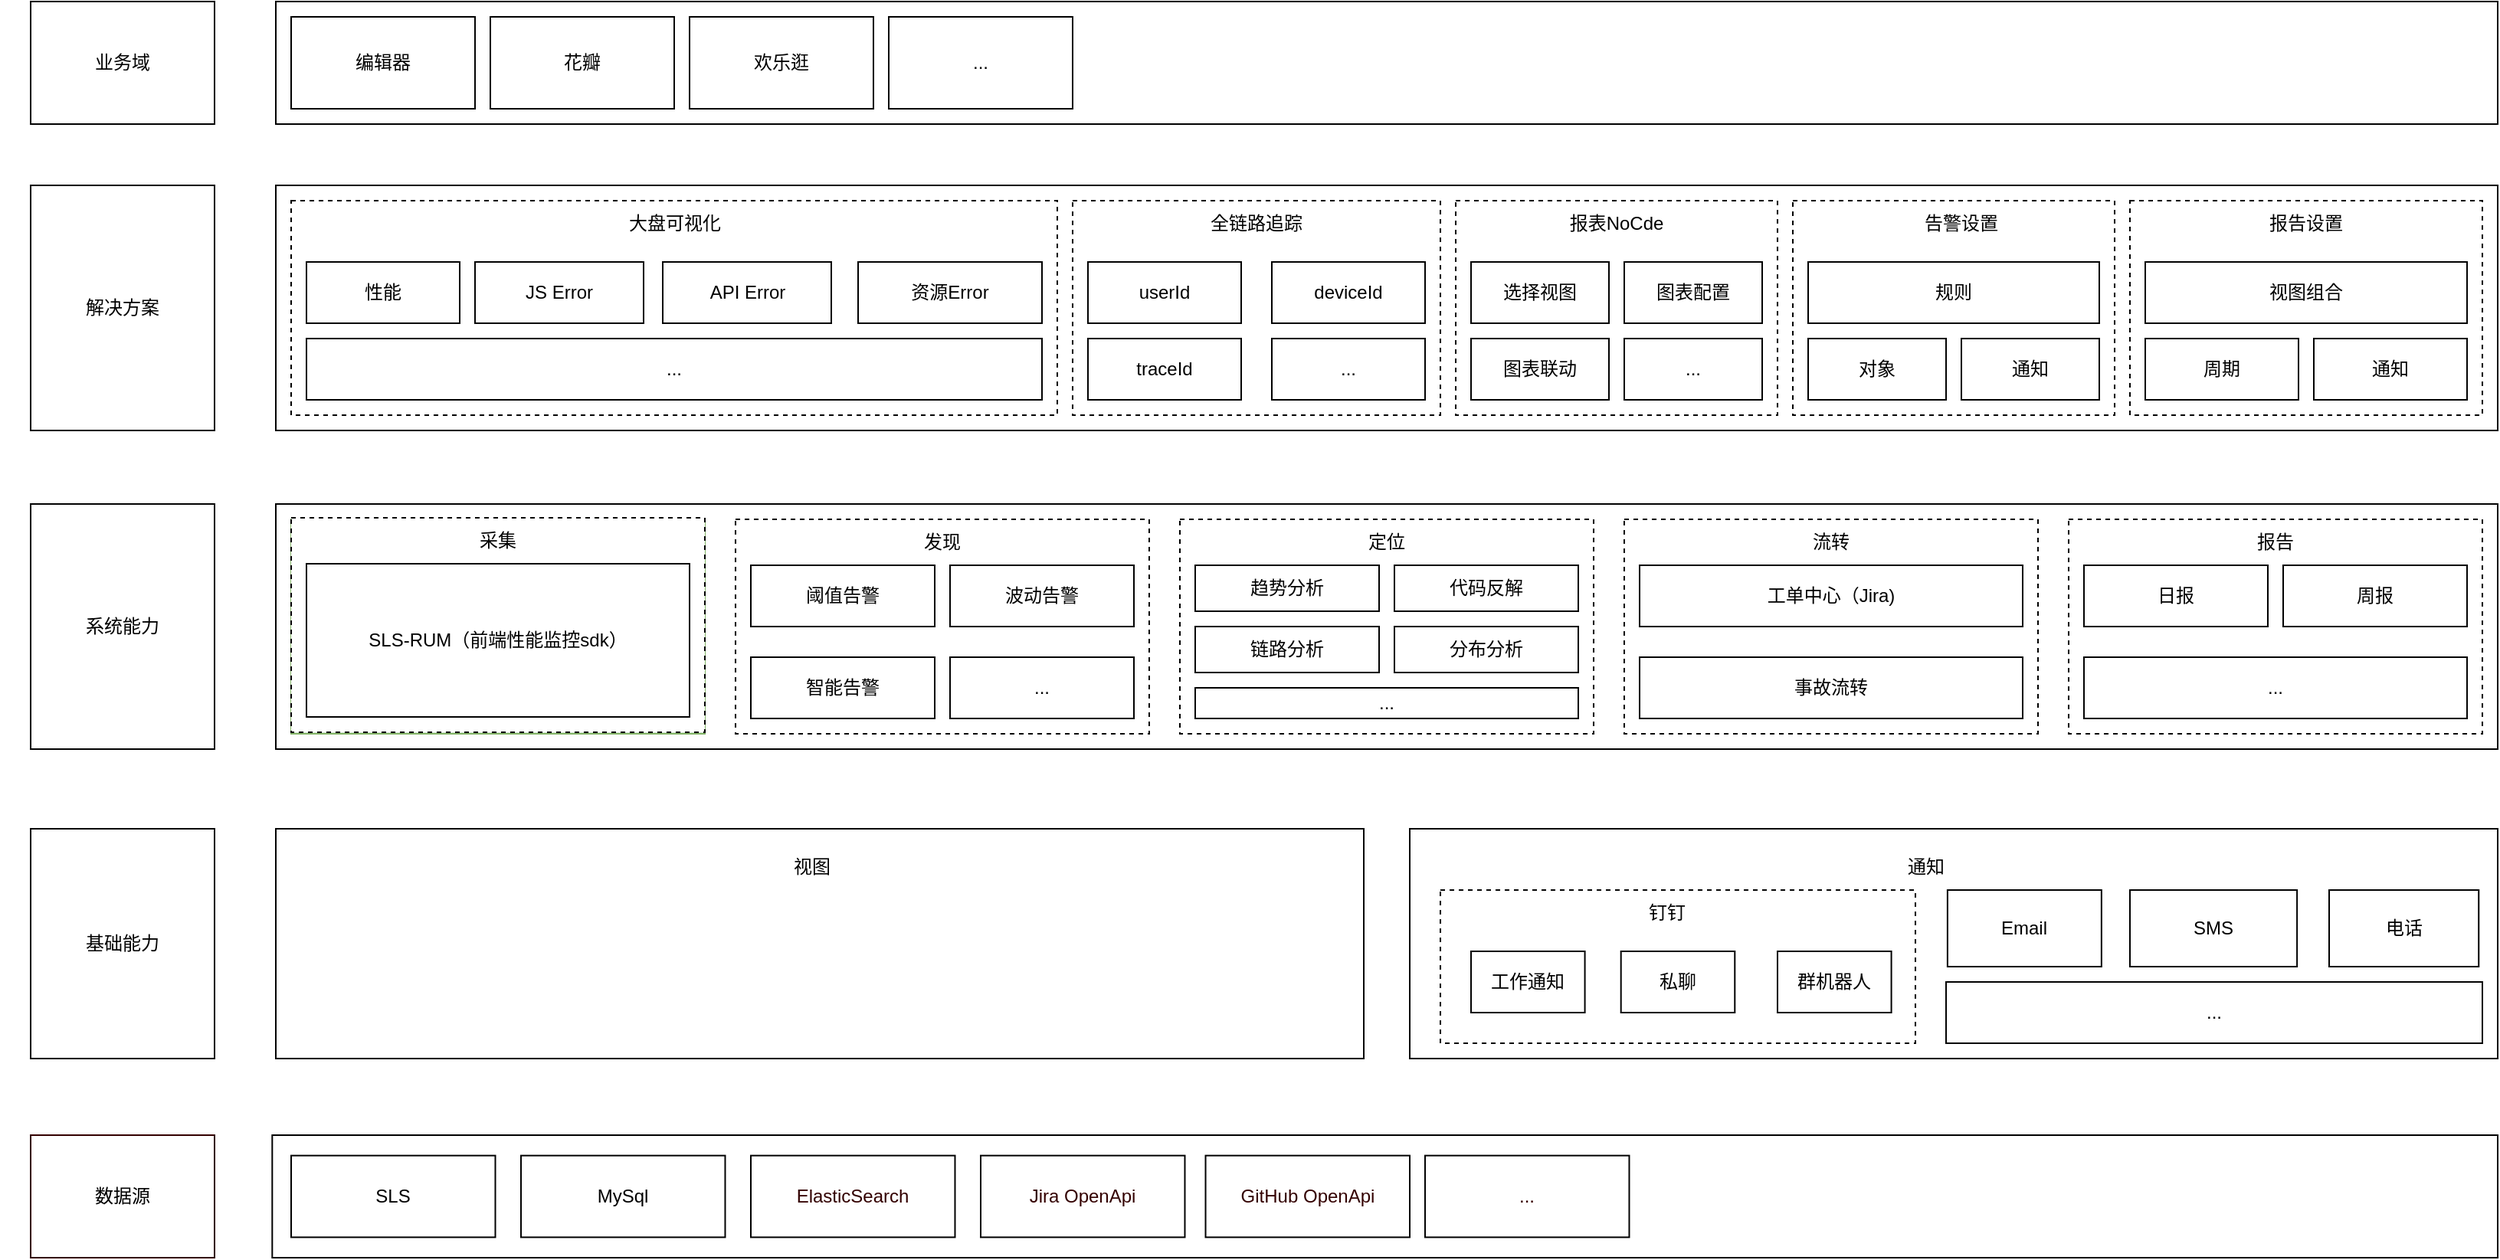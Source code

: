 <mxfile version="21.1.8" type="github">
  <diagram name="第 1 页" id="dGNZL8i-ddtaKk-ClNdq">
    <mxGraphModel dx="1987" dy="1027" grid="1" gridSize="10" guides="1" tooltips="1" connect="1" arrows="1" fold="1" page="1" pageScale="1" pageWidth="1600" pageHeight="1200" background="none" math="0" shadow="0">
      <root>
        <mxCell id="0" />
        <mxCell id="1" parent="0" />
        <mxCell id="7nSuKPrInUCEftZ7_m8U-8" value="基础能力" style="rounded=0;whiteSpace=wrap;html=1;" vertex="1" parent="1">
          <mxGeometry x="90" y="880" width="120" height="150" as="geometry" />
        </mxCell>
        <mxCell id="7nSuKPrInUCEftZ7_m8U-30" value="" style="group" vertex="1" connectable="0" parent="1">
          <mxGeometry x="250" y="880" width="710" height="150" as="geometry" />
        </mxCell>
        <mxCell id="7nSuKPrInUCEftZ7_m8U-9" value="" style="rounded=0;whiteSpace=wrap;html=1;" vertex="1" parent="7nSuKPrInUCEftZ7_m8U-30">
          <mxGeometry width="710" height="150" as="geometry" />
        </mxCell>
        <mxCell id="7nSuKPrInUCEftZ7_m8U-29" value="视图" style="text;html=1;strokeColor=none;fillColor=none;align=center;verticalAlign=middle;whiteSpace=wrap;rounded=0;" vertex="1" parent="7nSuKPrInUCEftZ7_m8U-30">
          <mxGeometry x="315.556" y="10" width="67.619" height="30" as="geometry" />
        </mxCell>
        <mxCell id="7nSuKPrInUCEftZ7_m8U-63" value="" style="group" vertex="1" connectable="0" parent="1">
          <mxGeometry x="990" y="880" width="710" height="150" as="geometry" />
        </mxCell>
        <mxCell id="7nSuKPrInUCEftZ7_m8U-71" value="" style="group" vertex="1" connectable="0" parent="7nSuKPrInUCEftZ7_m8U-63">
          <mxGeometry width="710" height="150" as="geometry" />
        </mxCell>
        <mxCell id="7nSuKPrInUCEftZ7_m8U-33" value="" style="rounded=0;whiteSpace=wrap;html=1;" vertex="1" parent="7nSuKPrInUCEftZ7_m8U-71">
          <mxGeometry width="710" height="150" as="geometry" />
        </mxCell>
        <mxCell id="7nSuKPrInUCEftZ7_m8U-34" value="通知" style="text;html=1;strokeColor=none;fillColor=none;align=center;verticalAlign=middle;whiteSpace=wrap;rounded=0;" vertex="1" parent="7nSuKPrInUCEftZ7_m8U-71">
          <mxGeometry x="299.997" y="10" width="74.286" height="30" as="geometry" />
        </mxCell>
        <mxCell id="7nSuKPrInUCEftZ7_m8U-35" value="" style="rounded=0;whiteSpace=wrap;html=1;dashed=1;" vertex="1" parent="7nSuKPrInUCEftZ7_m8U-71">
          <mxGeometry x="20" y="40" width="310" height="100" as="geometry" />
        </mxCell>
        <mxCell id="7nSuKPrInUCEftZ7_m8U-36" value="钉钉" style="text;html=1;strokeColor=none;fillColor=none;align=center;verticalAlign=middle;whiteSpace=wrap;rounded=0;" vertex="1" parent="7nSuKPrInUCEftZ7_m8U-71">
          <mxGeometry x="131.43" y="40" width="74.286" height="30" as="geometry" />
        </mxCell>
        <mxCell id="7nSuKPrInUCEftZ7_m8U-37" value="工作通知" style="rounded=0;whiteSpace=wrap;html=1;" vertex="1" parent="7nSuKPrInUCEftZ7_m8U-71">
          <mxGeometry x="40" y="80" width="74.29" height="40" as="geometry" />
        </mxCell>
        <mxCell id="7nSuKPrInUCEftZ7_m8U-38" value="私聊" style="rounded=0;whiteSpace=wrap;html=1;" vertex="1" parent="7nSuKPrInUCEftZ7_m8U-71">
          <mxGeometry x="137.85" y="80" width="74.29" height="40" as="geometry" />
        </mxCell>
        <mxCell id="7nSuKPrInUCEftZ7_m8U-39" value="群机器人" style="rounded=0;whiteSpace=wrap;html=1;" vertex="1" parent="7nSuKPrInUCEftZ7_m8U-71">
          <mxGeometry x="240" y="80" width="74.29" height="40" as="geometry" />
        </mxCell>
        <mxCell id="7nSuKPrInUCEftZ7_m8U-40" value="Email" style="rounded=0;whiteSpace=wrap;html=1;" vertex="1" parent="7nSuKPrInUCEftZ7_m8U-71">
          <mxGeometry x="350.95" y="40" width="100.48" height="50" as="geometry" />
        </mxCell>
        <mxCell id="7nSuKPrInUCEftZ7_m8U-41" value="SMS" style="rounded=0;whiteSpace=wrap;html=1;" vertex="1" parent="7nSuKPrInUCEftZ7_m8U-71">
          <mxGeometry x="470" y="40" width="109.05" height="50" as="geometry" />
        </mxCell>
        <mxCell id="7nSuKPrInUCEftZ7_m8U-42" value="电话" style="rounded=0;whiteSpace=wrap;html=1;" vertex="1" parent="7nSuKPrInUCEftZ7_m8U-71">
          <mxGeometry x="600" y="40" width="97.62" height="50" as="geometry" />
        </mxCell>
        <mxCell id="7nSuKPrInUCEftZ7_m8U-70" value="..." style="rounded=0;whiteSpace=wrap;html=1;" vertex="1" parent="7nSuKPrInUCEftZ7_m8U-71">
          <mxGeometry x="350" y="100" width="350" height="40" as="geometry" />
        </mxCell>
        <mxCell id="7nSuKPrInUCEftZ7_m8U-1" value="数据源" style="rounded=0;whiteSpace=wrap;html=1;strokeColor=#330000;strokeWidth=1;gradientColor=default;fillColor=none;" vertex="1" parent="1">
          <mxGeometry x="90" y="1080" width="120" height="80" as="geometry" />
        </mxCell>
        <mxCell id="7nSuKPrInUCEftZ7_m8U-163" value="" style="group" vertex="1" connectable="0" parent="1">
          <mxGeometry x="90" y="340" width="1610" height="80" as="geometry" />
        </mxCell>
        <mxCell id="7nSuKPrInUCEftZ7_m8U-20" value="业务域" style="rounded=0;whiteSpace=wrap;html=1;" vertex="1" parent="7nSuKPrInUCEftZ7_m8U-163">
          <mxGeometry width="120" height="80" as="geometry" />
        </mxCell>
        <mxCell id="7nSuKPrInUCEftZ7_m8U-21" value="" style="rounded=0;whiteSpace=wrap;html=1;" vertex="1" parent="7nSuKPrInUCEftZ7_m8U-163">
          <mxGeometry x="160" width="1450" height="80" as="geometry" />
        </mxCell>
        <mxCell id="7nSuKPrInUCEftZ7_m8U-164" value="编辑器" style="rounded=0;whiteSpace=wrap;html=1;" vertex="1" parent="7nSuKPrInUCEftZ7_m8U-163">
          <mxGeometry x="170" y="10" width="120" height="60" as="geometry" />
        </mxCell>
        <mxCell id="7nSuKPrInUCEftZ7_m8U-165" value="花瓣" style="rounded=0;whiteSpace=wrap;html=1;" vertex="1" parent="7nSuKPrInUCEftZ7_m8U-163">
          <mxGeometry x="300" y="10" width="120" height="60" as="geometry" />
        </mxCell>
        <mxCell id="7nSuKPrInUCEftZ7_m8U-166" value="欢乐逛" style="rounded=0;whiteSpace=wrap;html=1;" vertex="1" parent="7nSuKPrInUCEftZ7_m8U-163">
          <mxGeometry x="430" y="10" width="120" height="60" as="geometry" />
        </mxCell>
        <mxCell id="7nSuKPrInUCEftZ7_m8U-167" value="..." style="rounded=0;whiteSpace=wrap;html=1;" vertex="1" parent="7nSuKPrInUCEftZ7_m8U-163">
          <mxGeometry x="560" y="10" width="120" height="60" as="geometry" />
        </mxCell>
        <mxCell id="7nSuKPrInUCEftZ7_m8U-168" value="" style="group" vertex="1" connectable="0" parent="1">
          <mxGeometry x="70" y="460" width="1630" height="160" as="geometry" />
        </mxCell>
        <mxCell id="7nSuKPrInUCEftZ7_m8U-15" value="" style="group;dashed=1;" vertex="1" connectable="0" parent="7nSuKPrInUCEftZ7_m8U-168">
          <mxGeometry width="1630" height="160" as="geometry" />
        </mxCell>
        <mxCell id="7nSuKPrInUCEftZ7_m8U-17" value="" style="rounded=0;whiteSpace=wrap;html=1;" vertex="1" parent="7nSuKPrInUCEftZ7_m8U-15">
          <mxGeometry x="180" width="1450" height="160" as="geometry" />
        </mxCell>
        <mxCell id="7nSuKPrInUCEftZ7_m8U-101" value="" style="rounded=0;whiteSpace=wrap;html=1;dashed=1;" vertex="1" parent="7nSuKPrInUCEftZ7_m8U-15">
          <mxGeometry x="190" y="10" width="500" height="140" as="geometry" />
        </mxCell>
        <mxCell id="7nSuKPrInUCEftZ7_m8U-102" value="大盘可视化" style="text;html=1;strokeColor=none;fillColor=none;align=center;verticalAlign=middle;whiteSpace=wrap;rounded=0;" vertex="1" parent="7nSuKPrInUCEftZ7_m8U-15">
          <mxGeometry x="402.5" y="10" width="75" height="30" as="geometry" />
        </mxCell>
        <mxCell id="7nSuKPrInUCEftZ7_m8U-103" value="性能" style="rounded=0;whiteSpace=wrap;html=1;" vertex="1" parent="7nSuKPrInUCEftZ7_m8U-15">
          <mxGeometry x="200" y="50" width="100" height="40" as="geometry" />
        </mxCell>
        <mxCell id="7nSuKPrInUCEftZ7_m8U-104" value="JS Error" style="rounded=0;whiteSpace=wrap;html=1;" vertex="1" parent="7nSuKPrInUCEftZ7_m8U-15">
          <mxGeometry x="310" y="50" width="110" height="40" as="geometry" />
        </mxCell>
        <mxCell id="7nSuKPrInUCEftZ7_m8U-105" value="API Error" style="rounded=0;whiteSpace=wrap;html=1;" vertex="1" parent="7nSuKPrInUCEftZ7_m8U-15">
          <mxGeometry x="432.5" y="50" width="110" height="40" as="geometry" />
        </mxCell>
        <mxCell id="7nSuKPrInUCEftZ7_m8U-106" value="资源Error" style="rounded=0;whiteSpace=wrap;html=1;" vertex="1" parent="7nSuKPrInUCEftZ7_m8U-15">
          <mxGeometry x="560" y="50" width="120" height="40" as="geometry" />
        </mxCell>
        <mxCell id="7nSuKPrInUCEftZ7_m8U-108" value="..." style="rounded=0;whiteSpace=wrap;html=1;" vertex="1" parent="7nSuKPrInUCEftZ7_m8U-15">
          <mxGeometry x="200" y="100" width="480" height="40" as="geometry" />
        </mxCell>
        <mxCell id="7nSuKPrInUCEftZ7_m8U-109" value="" style="rounded=0;whiteSpace=wrap;html=1;dashed=1;" vertex="1" parent="7nSuKPrInUCEftZ7_m8U-15">
          <mxGeometry x="700" y="10" width="240" height="140" as="geometry" />
        </mxCell>
        <mxCell id="7nSuKPrInUCEftZ7_m8U-110" value="全链路追踪" style="text;html=1;strokeColor=none;fillColor=none;align=center;verticalAlign=middle;whiteSpace=wrap;rounded=0;" vertex="1" parent="7nSuKPrInUCEftZ7_m8U-15">
          <mxGeometry x="785" y="10" width="70" height="30" as="geometry" />
        </mxCell>
        <mxCell id="7nSuKPrInUCEftZ7_m8U-111" value="userId" style="rounded=0;whiteSpace=wrap;html=1;" vertex="1" parent="7nSuKPrInUCEftZ7_m8U-15">
          <mxGeometry x="710" y="50" width="100" height="40" as="geometry" />
        </mxCell>
        <mxCell id="7nSuKPrInUCEftZ7_m8U-112" value="deviceId" style="rounded=0;whiteSpace=wrap;html=1;" vertex="1" parent="7nSuKPrInUCEftZ7_m8U-15">
          <mxGeometry x="830" y="50" width="100" height="40" as="geometry" />
        </mxCell>
        <mxCell id="7nSuKPrInUCEftZ7_m8U-113" value="traceId" style="rounded=0;whiteSpace=wrap;html=1;" vertex="1" parent="7nSuKPrInUCEftZ7_m8U-15">
          <mxGeometry x="710" y="100" width="100" height="40" as="geometry" />
        </mxCell>
        <mxCell id="7nSuKPrInUCEftZ7_m8U-114" value="..." style="rounded=0;whiteSpace=wrap;html=1;" vertex="1" parent="7nSuKPrInUCEftZ7_m8U-15">
          <mxGeometry x="830" y="100" width="100" height="40" as="geometry" />
        </mxCell>
        <mxCell id="7nSuKPrInUCEftZ7_m8U-115" value="" style="rounded=0;whiteSpace=wrap;html=1;dashed=1;" vertex="1" parent="7nSuKPrInUCEftZ7_m8U-15">
          <mxGeometry x="950" y="10" width="210" height="140" as="geometry" />
        </mxCell>
        <mxCell id="7nSuKPrInUCEftZ7_m8U-116" value="报表NoCde" style="text;html=1;strokeColor=none;fillColor=none;align=center;verticalAlign=middle;whiteSpace=wrap;rounded=0;" vertex="1" parent="7nSuKPrInUCEftZ7_m8U-15">
          <mxGeometry x="1020" y="10" width="70" height="30" as="geometry" />
        </mxCell>
        <mxCell id="7nSuKPrInUCEftZ7_m8U-117" value="选择视图" style="rounded=0;whiteSpace=wrap;html=1;" vertex="1" parent="7nSuKPrInUCEftZ7_m8U-15">
          <mxGeometry x="960" y="50" width="90" height="40" as="geometry" />
        </mxCell>
        <mxCell id="7nSuKPrInUCEftZ7_m8U-118" value="图表配置" style="rounded=0;whiteSpace=wrap;html=1;" vertex="1" parent="7nSuKPrInUCEftZ7_m8U-15">
          <mxGeometry x="1060" y="50" width="90" height="40" as="geometry" />
        </mxCell>
        <mxCell id="7nSuKPrInUCEftZ7_m8U-119" value="图表联动" style="rounded=0;whiteSpace=wrap;html=1;" vertex="1" parent="7nSuKPrInUCEftZ7_m8U-15">
          <mxGeometry x="960" y="100" width="90" height="40" as="geometry" />
        </mxCell>
        <mxCell id="7nSuKPrInUCEftZ7_m8U-120" value="..." style="rounded=0;whiteSpace=wrap;html=1;" vertex="1" parent="7nSuKPrInUCEftZ7_m8U-15">
          <mxGeometry x="1060" y="100" width="90" height="40" as="geometry" />
        </mxCell>
        <mxCell id="7nSuKPrInUCEftZ7_m8U-121" value="" style="rounded=0;whiteSpace=wrap;html=1;dashed=1;" vertex="1" parent="7nSuKPrInUCEftZ7_m8U-15">
          <mxGeometry x="1170" y="10" width="210" height="140" as="geometry" />
        </mxCell>
        <mxCell id="7nSuKPrInUCEftZ7_m8U-122" value="告警设置" style="text;html=1;strokeColor=none;fillColor=none;align=center;verticalAlign=middle;whiteSpace=wrap;rounded=0;" vertex="1" parent="7nSuKPrInUCEftZ7_m8U-15">
          <mxGeometry x="1250" y="10" width="60" height="30" as="geometry" />
        </mxCell>
        <mxCell id="7nSuKPrInUCEftZ7_m8U-124" value="对象" style="rounded=0;whiteSpace=wrap;html=1;" vertex="1" parent="7nSuKPrInUCEftZ7_m8U-15">
          <mxGeometry x="1180" y="100" width="90" height="40" as="geometry" />
        </mxCell>
        <mxCell id="7nSuKPrInUCEftZ7_m8U-127" value="通知" style="rounded=0;whiteSpace=wrap;html=1;" vertex="1" parent="7nSuKPrInUCEftZ7_m8U-15">
          <mxGeometry x="1280" y="100" width="90" height="40" as="geometry" />
        </mxCell>
        <mxCell id="7nSuKPrInUCEftZ7_m8U-128" value="规则" style="rounded=0;whiteSpace=wrap;html=1;" vertex="1" parent="7nSuKPrInUCEftZ7_m8U-15">
          <mxGeometry x="1180" y="50" width="190" height="40" as="geometry" />
        </mxCell>
        <mxCell id="7nSuKPrInUCEftZ7_m8U-129" value="" style="rounded=0;whiteSpace=wrap;html=1;dashed=1;" vertex="1" parent="7nSuKPrInUCEftZ7_m8U-15">
          <mxGeometry x="1390" y="10" width="230" height="140" as="geometry" />
        </mxCell>
        <mxCell id="7nSuKPrInUCEftZ7_m8U-130" value="报告设置" style="text;html=1;strokeColor=none;fillColor=none;align=center;verticalAlign=middle;whiteSpace=wrap;rounded=0;" vertex="1" parent="7nSuKPrInUCEftZ7_m8U-15">
          <mxGeometry x="1475" y="10" width="60" height="30" as="geometry" />
        </mxCell>
        <mxCell id="7nSuKPrInUCEftZ7_m8U-131" value="视图组合" style="rounded=0;whiteSpace=wrap;html=1;" vertex="1" parent="7nSuKPrInUCEftZ7_m8U-15">
          <mxGeometry x="1400" y="50" width="210" height="40" as="geometry" />
        </mxCell>
        <mxCell id="7nSuKPrInUCEftZ7_m8U-161" value="周期" style="rounded=0;whiteSpace=wrap;html=1;" vertex="1" parent="7nSuKPrInUCEftZ7_m8U-15">
          <mxGeometry x="1400" y="100" width="100" height="40" as="geometry" />
        </mxCell>
        <mxCell id="7nSuKPrInUCEftZ7_m8U-162" value="通知" style="rounded=0;whiteSpace=wrap;html=1;" vertex="1" parent="7nSuKPrInUCEftZ7_m8U-15">
          <mxGeometry x="1510" y="100" width="100" height="40" as="geometry" />
        </mxCell>
        <mxCell id="7nSuKPrInUCEftZ7_m8U-16" value="解决方案" style="rounded=0;whiteSpace=wrap;html=1;" vertex="1" parent="7nSuKPrInUCEftZ7_m8U-168">
          <mxGeometry x="20" width="120" height="160" as="geometry" />
        </mxCell>
        <mxCell id="7nSuKPrInUCEftZ7_m8U-169" value="" style="group" vertex="1" connectable="0" parent="1">
          <mxGeometry x="90" y="668" width="1610" height="160" as="geometry" />
        </mxCell>
        <mxCell id="7nSuKPrInUCEftZ7_m8U-12" value="系统能力" style="rounded=0;whiteSpace=wrap;html=1;" vertex="1" parent="7nSuKPrInUCEftZ7_m8U-169">
          <mxGeometry width="120" height="160" as="geometry" />
        </mxCell>
        <mxCell id="7nSuKPrInUCEftZ7_m8U-13" value="" style="rounded=0;whiteSpace=wrap;html=1;" vertex="1" parent="7nSuKPrInUCEftZ7_m8U-169">
          <mxGeometry x="160" width="1450" height="160" as="geometry" />
        </mxCell>
        <mxCell id="7nSuKPrInUCEftZ7_m8U-47" value="" style="group;fillColor=#d5e8d4;strokeColor=#82b366;container=0;" vertex="1" connectable="0" parent="7nSuKPrInUCEftZ7_m8U-169">
          <mxGeometry x="170" y="10" width="270" height="140" as="geometry" />
        </mxCell>
        <mxCell id="7nSuKPrInUCEftZ7_m8U-49" value="" style="group" vertex="1" connectable="0" parent="7nSuKPrInUCEftZ7_m8U-169">
          <mxGeometry x="460" y="10" width="270" height="140" as="geometry" />
        </mxCell>
        <mxCell id="7nSuKPrInUCEftZ7_m8U-50" value="" style="rounded=0;whiteSpace=wrap;html=1;dashed=1;" vertex="1" parent="7nSuKPrInUCEftZ7_m8U-49">
          <mxGeometry width="270" height="140" as="geometry" />
        </mxCell>
        <mxCell id="7nSuKPrInUCEftZ7_m8U-51" value="发现" style="text;html=1;strokeColor=none;fillColor=none;align=center;verticalAlign=middle;whiteSpace=wrap;rounded=0;" vertex="1" parent="7nSuKPrInUCEftZ7_m8U-49">
          <mxGeometry x="105" width="60" height="30" as="geometry" />
        </mxCell>
        <mxCell id="7nSuKPrInUCEftZ7_m8U-91" value="阈值告警" style="rounded=0;whiteSpace=wrap;html=1;" vertex="1" parent="7nSuKPrInUCEftZ7_m8U-49">
          <mxGeometry x="10" y="30" width="120" height="40" as="geometry" />
        </mxCell>
        <mxCell id="7nSuKPrInUCEftZ7_m8U-92" value="波动告警" style="rounded=0;whiteSpace=wrap;html=1;" vertex="1" parent="7nSuKPrInUCEftZ7_m8U-49">
          <mxGeometry x="140" y="30" width="120" height="40" as="geometry" />
        </mxCell>
        <mxCell id="7nSuKPrInUCEftZ7_m8U-93" value="智能告警" style="rounded=0;whiteSpace=wrap;html=1;" vertex="1" parent="7nSuKPrInUCEftZ7_m8U-49">
          <mxGeometry x="10" y="90" width="120" height="40" as="geometry" />
        </mxCell>
        <mxCell id="7nSuKPrInUCEftZ7_m8U-94" value="..." style="rounded=0;whiteSpace=wrap;html=1;" vertex="1" parent="7nSuKPrInUCEftZ7_m8U-49">
          <mxGeometry x="140" y="90" width="120" height="40" as="geometry" />
        </mxCell>
        <mxCell id="7nSuKPrInUCEftZ7_m8U-55" value="" style="group" vertex="1" connectable="0" parent="7nSuKPrInUCEftZ7_m8U-169">
          <mxGeometry x="1040" y="10" width="270" height="140" as="geometry" />
        </mxCell>
        <mxCell id="7nSuKPrInUCEftZ7_m8U-56" value="" style="rounded=0;whiteSpace=wrap;html=1;dashed=1;" vertex="1" parent="7nSuKPrInUCEftZ7_m8U-55">
          <mxGeometry width="270" height="140" as="geometry" />
        </mxCell>
        <mxCell id="7nSuKPrInUCEftZ7_m8U-57" value="流转" style="text;html=1;strokeColor=none;fillColor=none;align=center;verticalAlign=middle;whiteSpace=wrap;rounded=0;" vertex="1" parent="7nSuKPrInUCEftZ7_m8U-55">
          <mxGeometry x="105" width="60" height="30" as="geometry" />
        </mxCell>
        <mxCell id="7nSuKPrInUCEftZ7_m8U-72" value="工单中心（Jira)" style="rounded=0;whiteSpace=wrap;html=1;" vertex="1" parent="7nSuKPrInUCEftZ7_m8U-55">
          <mxGeometry x="10" y="30" width="250" height="40" as="geometry" />
        </mxCell>
        <mxCell id="7nSuKPrInUCEftZ7_m8U-73" value="事故流转" style="rounded=0;whiteSpace=wrap;html=1;" vertex="1" parent="7nSuKPrInUCEftZ7_m8U-55">
          <mxGeometry x="10" y="90" width="250" height="40" as="geometry" />
        </mxCell>
        <mxCell id="7nSuKPrInUCEftZ7_m8U-59" value="" style="rounded=0;whiteSpace=wrap;html=1;dashed=1;" vertex="1" parent="7nSuKPrInUCEftZ7_m8U-169">
          <mxGeometry x="1330" y="10" width="270" height="140" as="geometry" />
        </mxCell>
        <mxCell id="7nSuKPrInUCEftZ7_m8U-60" value="报告" style="text;html=1;strokeColor=none;fillColor=none;align=center;verticalAlign=middle;whiteSpace=wrap;rounded=0;" vertex="1" parent="7nSuKPrInUCEftZ7_m8U-169">
          <mxGeometry x="1435" y="10" width="60" height="30" as="geometry" />
        </mxCell>
        <mxCell id="7nSuKPrInUCEftZ7_m8U-65" value="日报" style="rounded=0;whiteSpace=wrap;html=1;" vertex="1" parent="7nSuKPrInUCEftZ7_m8U-169">
          <mxGeometry x="1340" y="40" width="120" height="40" as="geometry" />
        </mxCell>
        <mxCell id="7nSuKPrInUCEftZ7_m8U-66" value="周报" style="rounded=0;whiteSpace=wrap;html=1;" vertex="1" parent="7nSuKPrInUCEftZ7_m8U-169">
          <mxGeometry x="1470" y="40" width="120" height="40" as="geometry" />
        </mxCell>
        <mxCell id="7nSuKPrInUCEftZ7_m8U-68" value="..." style="rounded=0;whiteSpace=wrap;html=1;" vertex="1" parent="7nSuKPrInUCEftZ7_m8U-169">
          <mxGeometry x="1340" y="100" width="250" height="40" as="geometry" />
        </mxCell>
        <mxCell id="7nSuKPrInUCEftZ7_m8U-90" value="" style="group" vertex="1" connectable="0" parent="7nSuKPrInUCEftZ7_m8U-169">
          <mxGeometry x="750" y="10" width="270" height="140" as="geometry" />
        </mxCell>
        <mxCell id="7nSuKPrInUCEftZ7_m8U-53" value="" style="rounded=0;whiteSpace=wrap;html=1;dashed=1;" vertex="1" parent="7nSuKPrInUCEftZ7_m8U-90">
          <mxGeometry width="270" height="140" as="geometry" />
        </mxCell>
        <mxCell id="7nSuKPrInUCEftZ7_m8U-54" value="定位" style="text;html=1;strokeColor=none;fillColor=none;align=center;verticalAlign=middle;whiteSpace=wrap;rounded=0;" vertex="1" parent="7nSuKPrInUCEftZ7_m8U-90">
          <mxGeometry x="105" width="60" height="30" as="geometry" />
        </mxCell>
        <mxCell id="7nSuKPrInUCEftZ7_m8U-74" value="趋势分析" style="rounded=0;whiteSpace=wrap;html=1;" vertex="1" parent="7nSuKPrInUCEftZ7_m8U-90">
          <mxGeometry x="10" y="30" width="120" height="30" as="geometry" />
        </mxCell>
        <mxCell id="7nSuKPrInUCEftZ7_m8U-75" value="链路分析" style="rounded=0;whiteSpace=wrap;html=1;" vertex="1" parent="7nSuKPrInUCEftZ7_m8U-90">
          <mxGeometry x="10" y="70" width="120" height="30" as="geometry" />
        </mxCell>
        <mxCell id="7nSuKPrInUCEftZ7_m8U-76" value="代码反解" style="rounded=0;whiteSpace=wrap;html=1;" vertex="1" parent="7nSuKPrInUCEftZ7_m8U-90">
          <mxGeometry x="140" y="30" width="120" height="30" as="geometry" />
        </mxCell>
        <mxCell id="7nSuKPrInUCEftZ7_m8U-77" value="分布分析" style="rounded=0;whiteSpace=wrap;html=1;" vertex="1" parent="7nSuKPrInUCEftZ7_m8U-90">
          <mxGeometry x="140" y="70" width="120" height="30" as="geometry" />
        </mxCell>
        <mxCell id="7nSuKPrInUCEftZ7_m8U-87" value="..." style="rounded=0;whiteSpace=wrap;html=1;" vertex="1" parent="7nSuKPrInUCEftZ7_m8U-90">
          <mxGeometry x="10" y="110" width="250" height="20" as="geometry" />
        </mxCell>
        <mxCell id="7nSuKPrInUCEftZ7_m8U-98" value="" style="group" vertex="1" connectable="0" parent="7nSuKPrInUCEftZ7_m8U-169">
          <mxGeometry x="170" y="9" width="270" height="140" as="geometry" />
        </mxCell>
        <mxCell id="7nSuKPrInUCEftZ7_m8U-44" value="" style="rounded=0;whiteSpace=wrap;html=1;dashed=1;" vertex="1" parent="7nSuKPrInUCEftZ7_m8U-98">
          <mxGeometry width="270" height="140" as="geometry" />
        </mxCell>
        <mxCell id="7nSuKPrInUCEftZ7_m8U-45" value="采集" style="text;html=1;strokeColor=none;fillColor=none;align=center;verticalAlign=middle;whiteSpace=wrap;rounded=0;" vertex="1" parent="7nSuKPrInUCEftZ7_m8U-98">
          <mxGeometry x="105" width="60" height="30" as="geometry" />
        </mxCell>
        <mxCell id="7nSuKPrInUCEftZ7_m8U-95" value="SLS-RUM（前端性能监控sdk）" style="rounded=0;whiteSpace=wrap;html=1;" vertex="1" parent="7nSuKPrInUCEftZ7_m8U-98">
          <mxGeometry x="10" y="30" width="250" height="100" as="geometry" />
        </mxCell>
        <mxCell id="7nSuKPrInUCEftZ7_m8U-2" value="" style="rounded=0;whiteSpace=wrap;html=1;strokeColor=default;fillColor=default;strokeWidth=1;" vertex="1" parent="1">
          <mxGeometry x="247.66" y="1080" width="1452.34" height="80" as="geometry" />
        </mxCell>
        <mxCell id="7nSuKPrInUCEftZ7_m8U-22" value="SLS" style="rounded=0;whiteSpace=wrap;html=1;" vertex="1" parent="1">
          <mxGeometry x="260.004" y="1093.333" width="133.241" height="53.333" as="geometry" />
        </mxCell>
        <mxCell id="7nSuKPrInUCEftZ7_m8U-23" value="MySql" style="rounded=0;whiteSpace=wrap;html=1;" vertex="1" parent="1">
          <mxGeometry x="410.002" y="1093.333" width="133.241" height="53.333" as="geometry" />
        </mxCell>
        <mxCell id="7nSuKPrInUCEftZ7_m8U-24" value="&lt;font color=&quot;#330000&quot;&gt;ElasticSearch&lt;/font&gt;" style="rounded=0;whiteSpace=wrap;html=1;" vertex="1" parent="1">
          <mxGeometry x="560.001" y="1093.333" width="133.241" height="53.333" as="geometry" />
        </mxCell>
        <mxCell id="7nSuKPrInUCEftZ7_m8U-25" value="&lt;font color=&quot;#330000&quot;&gt;Jira OpenApi&lt;/font&gt;" style="rounded=0;whiteSpace=wrap;html=1;" vertex="1" parent="1">
          <mxGeometry x="710.0" y="1093.333" width="133.241" height="53.333" as="geometry" />
        </mxCell>
        <mxCell id="7nSuKPrInUCEftZ7_m8U-26" value="&lt;font color=&quot;#330000&quot;&gt;...&lt;/font&gt;" style="rounded=0;whiteSpace=wrap;html=1;" vertex="1" parent="1">
          <mxGeometry x="999.998" y="1093.333" width="133.241" height="53.333" as="geometry" />
        </mxCell>
        <mxCell id="7nSuKPrInUCEftZ7_m8U-99" value="&lt;font color=&quot;#330000&quot;&gt;GitHub OpenApi&lt;/font&gt;" style="rounded=0;whiteSpace=wrap;html=1;" vertex="1" parent="1">
          <mxGeometry x="856.76" y="1093.333" width="133.241" height="53.333" as="geometry" />
        </mxCell>
      </root>
    </mxGraphModel>
  </diagram>
</mxfile>
